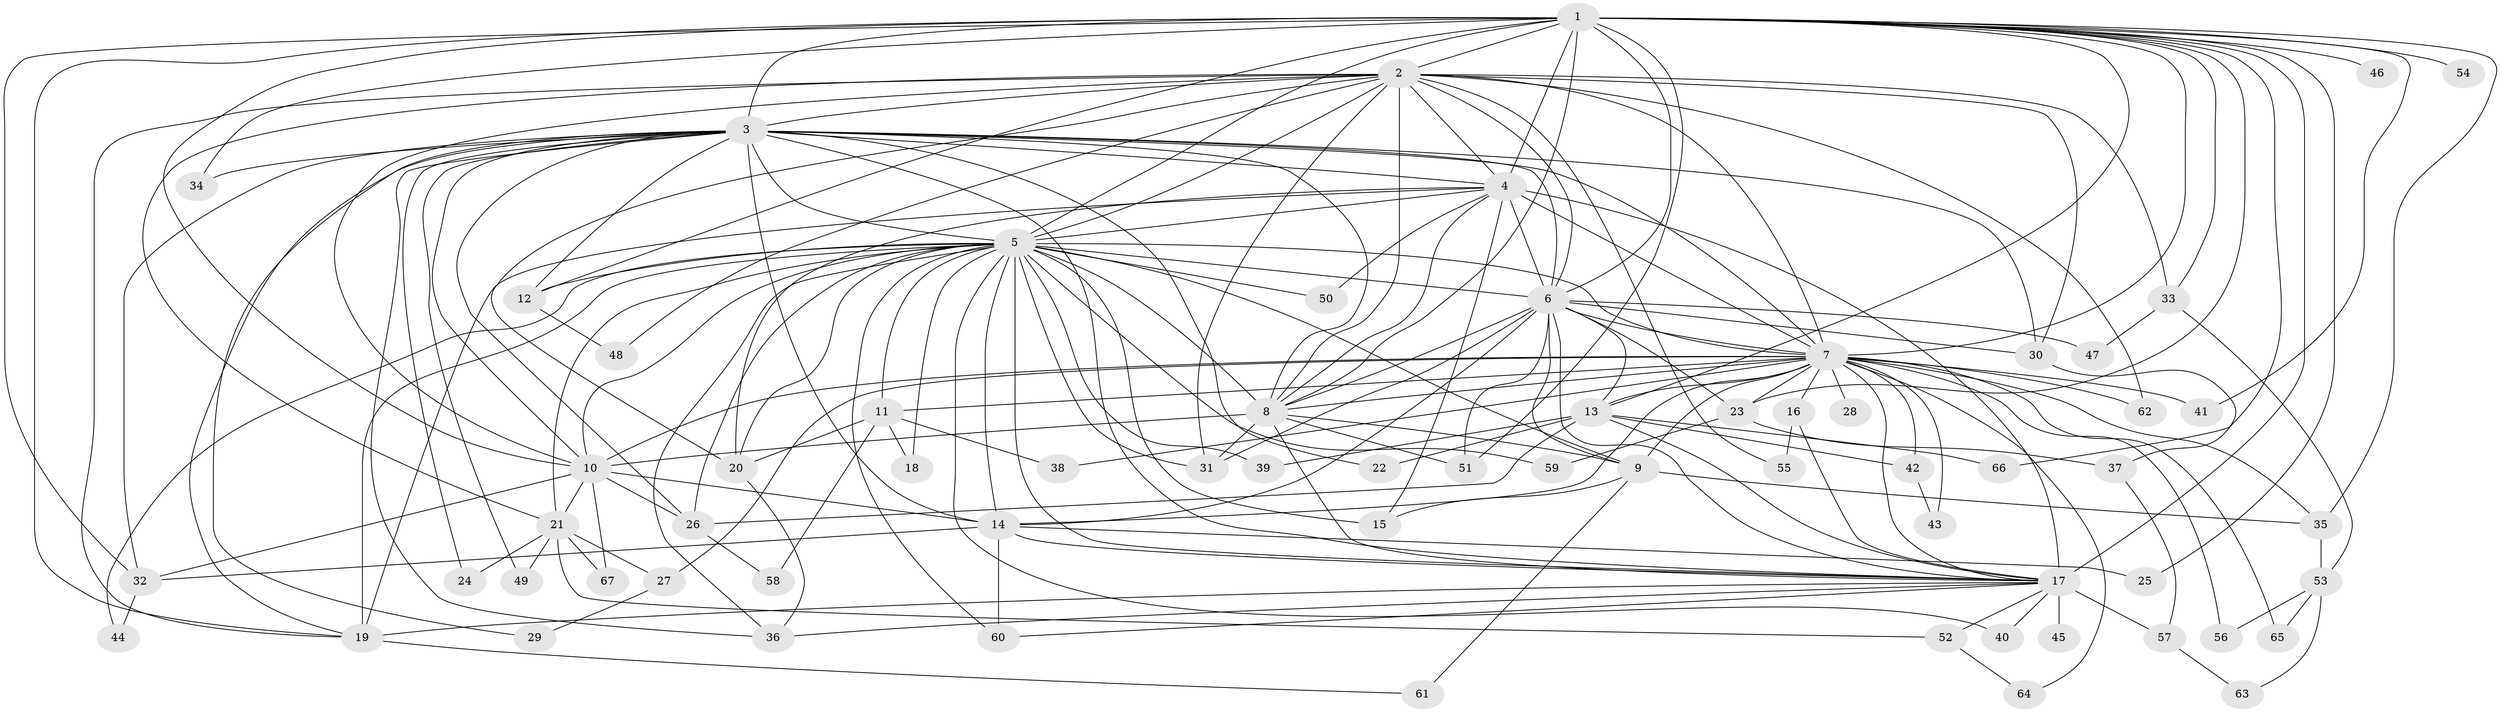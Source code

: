 // original degree distribution, {34: 0.007518796992481203, 21: 0.015037593984962405, 26: 0.015037593984962405, 27: 0.007518796992481203, 28: 0.007518796992481203, 17: 0.007518796992481203, 31: 0.007518796992481203, 14: 0.007518796992481203, 7: 0.015037593984962405, 3: 0.21804511278195488, 6: 0.015037593984962405, 2: 0.5639097744360902, 10: 0.007518796992481203, 4: 0.06766917293233082, 5: 0.03007518796992481, 8: 0.007518796992481203}
// Generated by graph-tools (version 1.1) at 2025/34/03/09/25 02:34:46]
// undirected, 67 vertices, 181 edges
graph export_dot {
graph [start="1"]
  node [color=gray90,style=filled];
  1;
  2;
  3;
  4;
  5;
  6;
  7;
  8;
  9;
  10;
  11;
  12;
  13;
  14;
  15;
  16;
  17;
  18;
  19;
  20;
  21;
  22;
  23;
  24;
  25;
  26;
  27;
  28;
  29;
  30;
  31;
  32;
  33;
  34;
  35;
  36;
  37;
  38;
  39;
  40;
  41;
  42;
  43;
  44;
  45;
  46;
  47;
  48;
  49;
  50;
  51;
  52;
  53;
  54;
  55;
  56;
  57;
  58;
  59;
  60;
  61;
  62;
  63;
  64;
  65;
  66;
  67;
  1 -- 2 [weight=1.0];
  1 -- 3 [weight=1.0];
  1 -- 4 [weight=2.0];
  1 -- 5 [weight=2.0];
  1 -- 6 [weight=2.0];
  1 -- 7 [weight=1.0];
  1 -- 8 [weight=3.0];
  1 -- 10 [weight=2.0];
  1 -- 12 [weight=1.0];
  1 -- 13 [weight=1.0];
  1 -- 17 [weight=2.0];
  1 -- 19 [weight=2.0];
  1 -- 23 [weight=1.0];
  1 -- 25 [weight=1.0];
  1 -- 32 [weight=1.0];
  1 -- 33 [weight=1.0];
  1 -- 34 [weight=1.0];
  1 -- 35 [weight=1.0];
  1 -- 41 [weight=1.0];
  1 -- 46 [weight=1.0];
  1 -- 51 [weight=1.0];
  1 -- 54 [weight=1.0];
  1 -- 66 [weight=1.0];
  2 -- 3 [weight=1.0];
  2 -- 4 [weight=1.0];
  2 -- 5 [weight=2.0];
  2 -- 6 [weight=2.0];
  2 -- 7 [weight=2.0];
  2 -- 8 [weight=2.0];
  2 -- 10 [weight=1.0];
  2 -- 19 [weight=1.0];
  2 -- 20 [weight=1.0];
  2 -- 21 [weight=1.0];
  2 -- 30 [weight=1.0];
  2 -- 31 [weight=1.0];
  2 -- 33 [weight=1.0];
  2 -- 48 [weight=1.0];
  2 -- 55 [weight=1.0];
  2 -- 62 [weight=1.0];
  3 -- 4 [weight=1.0];
  3 -- 5 [weight=3.0];
  3 -- 6 [weight=2.0];
  3 -- 7 [weight=1.0];
  3 -- 8 [weight=1.0];
  3 -- 10 [weight=1.0];
  3 -- 12 [weight=2.0];
  3 -- 14 [weight=1.0];
  3 -- 17 [weight=1.0];
  3 -- 19 [weight=1.0];
  3 -- 22 [weight=1.0];
  3 -- 24 [weight=1.0];
  3 -- 26 [weight=1.0];
  3 -- 29 [weight=1.0];
  3 -- 30 [weight=2.0];
  3 -- 32 [weight=1.0];
  3 -- 34 [weight=1.0];
  3 -- 36 [weight=1.0];
  3 -- 49 [weight=1.0];
  4 -- 5 [weight=2.0];
  4 -- 6 [weight=3.0];
  4 -- 7 [weight=1.0];
  4 -- 8 [weight=1.0];
  4 -- 15 [weight=1.0];
  4 -- 17 [weight=14.0];
  4 -- 19 [weight=1.0];
  4 -- 20 [weight=1.0];
  4 -- 50 [weight=1.0];
  5 -- 6 [weight=4.0];
  5 -- 7 [weight=2.0];
  5 -- 8 [weight=3.0];
  5 -- 9 [weight=1.0];
  5 -- 10 [weight=1.0];
  5 -- 11 [weight=1.0];
  5 -- 12 [weight=1.0];
  5 -- 14 [weight=2.0];
  5 -- 15 [weight=2.0];
  5 -- 17 [weight=1.0];
  5 -- 18 [weight=1.0];
  5 -- 19 [weight=6.0];
  5 -- 20 [weight=1.0];
  5 -- 21 [weight=1.0];
  5 -- 26 [weight=1.0];
  5 -- 31 [weight=1.0];
  5 -- 36 [weight=1.0];
  5 -- 39 [weight=1.0];
  5 -- 40 [weight=1.0];
  5 -- 44 [weight=1.0];
  5 -- 50 [weight=1.0];
  5 -- 59 [weight=1.0];
  5 -- 60 [weight=1.0];
  6 -- 7 [weight=2.0];
  6 -- 8 [weight=2.0];
  6 -- 9 [weight=1.0];
  6 -- 13 [weight=1.0];
  6 -- 14 [weight=1.0];
  6 -- 17 [weight=1.0];
  6 -- 23 [weight=1.0];
  6 -- 30 [weight=1.0];
  6 -- 31 [weight=1.0];
  6 -- 47 [weight=2.0];
  6 -- 51 [weight=1.0];
  7 -- 8 [weight=1.0];
  7 -- 9 [weight=1.0];
  7 -- 10 [weight=1.0];
  7 -- 11 [weight=1.0];
  7 -- 13 [weight=1.0];
  7 -- 14 [weight=1.0];
  7 -- 16 [weight=1.0];
  7 -- 17 [weight=1.0];
  7 -- 23 [weight=1.0];
  7 -- 27 [weight=1.0];
  7 -- 28 [weight=1.0];
  7 -- 35 [weight=1.0];
  7 -- 38 [weight=1.0];
  7 -- 41 [weight=1.0];
  7 -- 42 [weight=1.0];
  7 -- 43 [weight=1.0];
  7 -- 56 [weight=1.0];
  7 -- 62 [weight=1.0];
  7 -- 64 [weight=1.0];
  7 -- 65 [weight=1.0];
  8 -- 9 [weight=1.0];
  8 -- 10 [weight=10.0];
  8 -- 17 [weight=1.0];
  8 -- 31 [weight=1.0];
  8 -- 51 [weight=1.0];
  9 -- 15 [weight=1.0];
  9 -- 35 [weight=1.0];
  9 -- 61 [weight=2.0];
  10 -- 14 [weight=1.0];
  10 -- 21 [weight=1.0];
  10 -- 26 [weight=1.0];
  10 -- 32 [weight=1.0];
  10 -- 67 [weight=1.0];
  11 -- 18 [weight=1.0];
  11 -- 20 [weight=1.0];
  11 -- 38 [weight=1.0];
  11 -- 58 [weight=1.0];
  12 -- 48 [weight=1.0];
  13 -- 17 [weight=2.0];
  13 -- 22 [weight=1.0];
  13 -- 26 [weight=1.0];
  13 -- 39 [weight=1.0];
  13 -- 42 [weight=1.0];
  13 -- 66 [weight=1.0];
  14 -- 17 [weight=1.0];
  14 -- 25 [weight=1.0];
  14 -- 32 [weight=2.0];
  14 -- 60 [weight=1.0];
  16 -- 17 [weight=1.0];
  16 -- 55 [weight=1.0];
  17 -- 19 [weight=1.0];
  17 -- 36 [weight=1.0];
  17 -- 40 [weight=1.0];
  17 -- 45 [weight=2.0];
  17 -- 52 [weight=1.0];
  17 -- 57 [weight=1.0];
  17 -- 60 [weight=1.0];
  19 -- 61 [weight=1.0];
  20 -- 36 [weight=1.0];
  21 -- 24 [weight=1.0];
  21 -- 27 [weight=1.0];
  21 -- 49 [weight=1.0];
  21 -- 52 [weight=1.0];
  21 -- 67 [weight=1.0];
  23 -- 37 [weight=1.0];
  23 -- 59 [weight=1.0];
  26 -- 58 [weight=1.0];
  27 -- 29 [weight=1.0];
  30 -- 37 [weight=1.0];
  32 -- 44 [weight=1.0];
  33 -- 47 [weight=2.0];
  33 -- 53 [weight=1.0];
  35 -- 53 [weight=1.0];
  37 -- 57 [weight=1.0];
  42 -- 43 [weight=1.0];
  52 -- 64 [weight=1.0];
  53 -- 56 [weight=1.0];
  53 -- 63 [weight=1.0];
  53 -- 65 [weight=1.0];
  57 -- 63 [weight=1.0];
}
